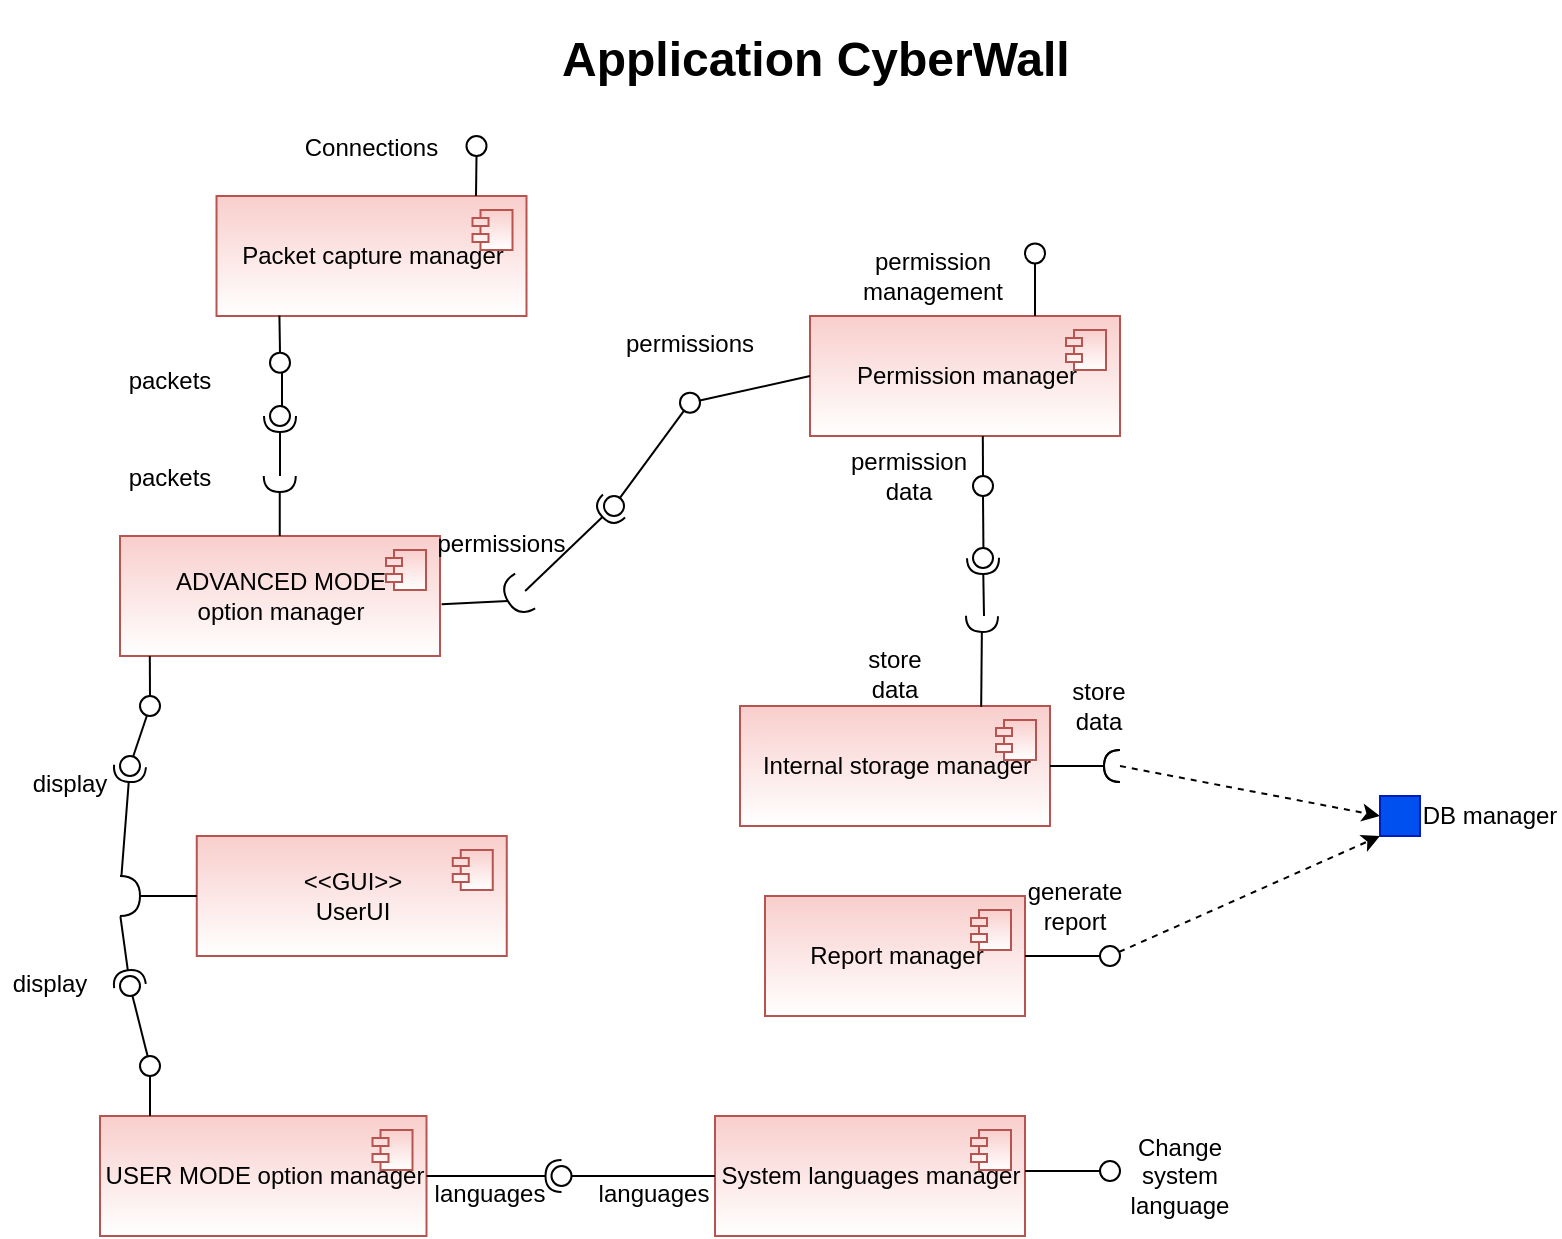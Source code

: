 <mxfile version="16.5.1" type="device"><diagram id="GHv2dTqHt442eDiHpuWy" name="‫עמוד-1‬"><mxGraphModel dx="1038" dy="649" grid="1" gridSize="10" guides="1" tooltips="1" connect="1" arrows="1" fold="1" page="1" pageScale="1" pageWidth="827" pageHeight="1169" math="0" shadow="0"><root><mxCell id="0"/><mxCell id="1" parent="0"/><mxCell id="qA4l55db-p3GErsiSewI-2" value="&lt;h1&gt;Application CyberWall&lt;/h1&gt;" style="text;html=1;strokeColor=none;fillColor=none;spacing=5;spacingTop=-20;whiteSpace=wrap;overflow=hidden;rounded=0;" parent="1" vertex="1"><mxGeometry x="375.75" y="40" width="330" height="40" as="geometry"/></mxCell><mxCell id="qA4l55db-p3GErsiSewI-26" value="Report manager" style="html=1;dropTarget=0;fillColor=#f8cecc;strokeColor=#b85450;gradientColor=#ffffff;" parent="1" vertex="1"><mxGeometry x="482.5" y="478" width="130" height="60" as="geometry"/></mxCell><mxCell id="qA4l55db-p3GErsiSewI-27" value="" style="shape=module;jettyWidth=8;jettyHeight=4;fillColor=#f8cecc;strokeColor=#b85450;gradientColor=#ffffff;" parent="qA4l55db-p3GErsiSewI-26" vertex="1"><mxGeometry x="1" width="20" height="20" relative="1" as="geometry"><mxPoint x="-27" y="7" as="offset"/></mxGeometry></mxCell><mxCell id="qA4l55db-p3GErsiSewI-30" value="&lt;span&gt;USER MODE option manager&lt;/span&gt;" style="html=1;dropTarget=0;fillColor=#f8cecc;strokeColor=#b85450;gradientColor=#ffffff;" parent="1" vertex="1"><mxGeometry x="150" y="588" width="163.25" height="60" as="geometry"/></mxCell><mxCell id="qA4l55db-p3GErsiSewI-31" value="" style="shape=module;jettyWidth=8;jettyHeight=4;fillColor=#f8cecc;strokeColor=#b85450;gradientColor=#ffffff;" parent="qA4l55db-p3GErsiSewI-30" vertex="1"><mxGeometry x="1" width="20" height="20" relative="1" as="geometry"><mxPoint x="-27" y="7" as="offset"/></mxGeometry></mxCell><mxCell id="qA4l55db-p3GErsiSewI-32" value="System languages manager" style="html=1;dropTarget=0;fillColor=#f8cecc;strokeColor=#b85450;gradientColor=#ffffff;" parent="1" vertex="1"><mxGeometry x="457.5" y="588" width="155" height="60" as="geometry"/></mxCell><mxCell id="qA4l55db-p3GErsiSewI-33" value="" style="shape=module;jettyWidth=8;jettyHeight=4;fillColor=#f8cecc;strokeColor=#b85450;gradientColor=#ffffff;" parent="qA4l55db-p3GErsiSewI-32" vertex="1"><mxGeometry x="1" width="20" height="20" relative="1" as="geometry"><mxPoint x="-27" y="7" as="offset"/></mxGeometry></mxCell><mxCell id="qA4l55db-p3GErsiSewI-34" value="&lt;span&gt;ADVANCED MODE &lt;br&gt;option manager&lt;/span&gt;" style="html=1;dropTarget=0;fillColor=#f8cecc;strokeColor=#b85450;gradientColor=#ffffff;" parent="1" vertex="1"><mxGeometry x="160" y="298" width="160" height="60" as="geometry"/></mxCell><mxCell id="qA4l55db-p3GErsiSewI-35" value="" style="shape=module;jettyWidth=8;jettyHeight=4;fillColor=#f8cecc;strokeColor=#b85450;gradientColor=#ffffff;" parent="qA4l55db-p3GErsiSewI-34" vertex="1"><mxGeometry x="1" width="20" height="20" relative="1" as="geometry"><mxPoint x="-27" y="7" as="offset"/></mxGeometry></mxCell><mxCell id="qA4l55db-p3GErsiSewI-36" value="&amp;lt;&amp;lt;GUI&amp;gt;&amp;gt;&lt;br&gt;UserUI" style="html=1;dropTarget=0;fillColor=#f8cecc;strokeColor=#b85450;gradientColor=#ffffff;" parent="1" vertex="1"><mxGeometry x="198.38" y="448" width="155" height="60" as="geometry"/></mxCell><mxCell id="qA4l55db-p3GErsiSewI-37" value="" style="shape=module;jettyWidth=8;jettyHeight=4;fillColor=#f8cecc;strokeColor=#b85450;gradientColor=#ffffff;" parent="qA4l55db-p3GErsiSewI-36" vertex="1"><mxGeometry x="1" width="20" height="20" relative="1" as="geometry"><mxPoint x="-27" y="7" as="offset"/></mxGeometry></mxCell><mxCell id="qA4l55db-p3GErsiSewI-38" value="Permission manager" style="html=1;dropTarget=0;fillColor=#f8cecc;strokeColor=#b85450;gradientColor=#ffffff;" parent="1" vertex="1"><mxGeometry x="505" y="188" width="155" height="60" as="geometry"/></mxCell><mxCell id="qA4l55db-p3GErsiSewI-39" value="" style="shape=module;jettyWidth=8;jettyHeight=4;fillColor=#f8cecc;strokeColor=#b85450;gradientColor=#ffffff;" parent="qA4l55db-p3GErsiSewI-38" vertex="1"><mxGeometry x="1" width="20" height="20" relative="1" as="geometry"><mxPoint x="-27" y="7" as="offset"/></mxGeometry></mxCell><mxCell id="qA4l55db-p3GErsiSewI-40" value="Packet capture manager" style="html=1;dropTarget=0;fillColor=#f8cecc;strokeColor=#b85450;gradientColor=#ffffff;" parent="1" vertex="1"><mxGeometry x="208.25" y="128" width="155" height="60" as="geometry"/></mxCell><mxCell id="qA4l55db-p3GErsiSewI-41" value="" style="shape=module;jettyWidth=8;jettyHeight=4;fillColor=#f8cecc;strokeColor=#b85450;gradientColor=#ffffff;" parent="qA4l55db-p3GErsiSewI-40" vertex="1"><mxGeometry x="1" width="20" height="20" relative="1" as="geometry"><mxPoint x="-27" y="7" as="offset"/></mxGeometry></mxCell><mxCell id="qA4l55db-p3GErsiSewI-42" value="Internal storage manager" style="html=1;dropTarget=0;fillColor=#f8cecc;strokeColor=#b85450;gradientColor=#ffffff;" parent="1" vertex="1"><mxGeometry x="470" y="383" width="155" height="60" as="geometry"/></mxCell><mxCell id="qA4l55db-p3GErsiSewI-43" value="" style="shape=module;jettyWidth=8;jettyHeight=4;fillColor=#f8cecc;strokeColor=#b85450;gradientColor=#ffffff;" parent="qA4l55db-p3GErsiSewI-42" vertex="1"><mxGeometry x="1" width="20" height="20" relative="1" as="geometry"><mxPoint x="-27" y="7" as="offset"/></mxGeometry></mxCell><mxCell id="qA4l55db-p3GErsiSewI-44" value="&#10;Connections&#10; " style="text;align=center;fontStyle=0;verticalAlign=middle;spacingLeft=3;spacingRight=3;strokeColor=none;rotatable=0;points=[[0,0.5],[1,0.5]];portConstraint=eastwest;" parent="1" vertex="1"><mxGeometry x="250.75" y="90" width="70" height="26" as="geometry"/></mxCell><mxCell id="qA4l55db-p3GErsiSewI-45" value="" style="rounded=0;orthogonalLoop=1;jettySize=auto;html=1;endArrow=none;endFill=0;sketch=0;sourcePerimeterSpacing=0;targetPerimeterSpacing=0;exitX=0;exitY=0.5;exitDx=0;exitDy=0;" parent="1" source="qA4l55db-p3GErsiSewI-32" target="qA4l55db-p3GErsiSewI-47" edge="1"><mxGeometry relative="1" as="geometry"><mxPoint x="313.25" y="618" as="sourcePoint"/></mxGeometry></mxCell><mxCell id="qA4l55db-p3GErsiSewI-46" value="" style="rounded=0;orthogonalLoop=1;jettySize=auto;html=1;endArrow=halfCircle;endFill=0;entryX=0.5;entryY=0.5;endSize=6;strokeWidth=1;sketch=0;exitX=1;exitY=0.5;exitDx=0;exitDy=0;" parent="1" source="qA4l55db-p3GErsiSewI-30" target="qA4l55db-p3GErsiSewI-47" edge="1"><mxGeometry relative="1" as="geometry"><mxPoint x="395.75" y="618" as="sourcePoint"/></mxGeometry></mxCell><mxCell id="qA4l55db-p3GErsiSewI-47" value="" style="ellipse;whiteSpace=wrap;html=1;align=center;aspect=fixed;resizable=0;points=[];outlineConnect=0;sketch=0;" parent="1" vertex="1"><mxGeometry x="375.75" y="613" width="10" height="10" as="geometry"/></mxCell><mxCell id="qA4l55db-p3GErsiSewI-48" value="" style="endArrow=none;html=1;rounded=0;entryX=1;entryY=0.5;entryDx=0;entryDy=0;entryPerimeter=0;exitX=0;exitY=0.5;exitDx=0;exitDy=0;" parent="1" source="qA4l55db-p3GErsiSewI-36" target="qA4l55db-p3GErsiSewI-49" edge="1"><mxGeometry width="50" height="50" relative="1" as="geometry"><mxPoint x="165.84" y="448.0" as="sourcePoint"/><mxPoint x="410" y="465.32" as="targetPoint"/></mxGeometry></mxCell><mxCell id="qA4l55db-p3GErsiSewI-49" value="" style="shape=requiredInterface;html=1;verticalLabelPosition=bottom;sketch=0;rotation=-180;direction=west;" parent="1" vertex="1"><mxGeometry x="160" y="468" width="10" height="20" as="geometry"/></mxCell><mxCell id="qA4l55db-p3GErsiSewI-50" value="" style="ellipse;whiteSpace=wrap;html=1;align=center;aspect=fixed;resizable=0;points=[];outlineConnect=0;sketch=0;" parent="1" vertex="1"><mxGeometry x="170" y="378" width="10" height="10" as="geometry"/></mxCell><mxCell id="qA4l55db-p3GErsiSewI-51" value="" style="rounded=0;orthogonalLoop=1;jettySize=auto;html=1;endArrow=none;endFill=0;sketch=0;sourcePerimeterSpacing=0;exitX=0.322;exitY=1.005;exitDx=0;exitDy=0;exitPerimeter=0;" parent="1" target="qA4l55db-p3GErsiSewI-50" edge="1"><mxGeometry relative="1" as="geometry"><mxPoint x="174.91" y="358" as="sourcePoint"/><mxPoint x="175" y="397.7" as="targetPoint"/></mxGeometry></mxCell><mxCell id="qA4l55db-p3GErsiSewI-52" value="" style="rounded=0;orthogonalLoop=1;jettySize=auto;html=1;endArrow=none;endFill=0;sketch=0;sourcePerimeterSpacing=0;targetPerimeterSpacing=0;" parent="1" source="qA4l55db-p3GErsiSewI-50" target="qA4l55db-p3GErsiSewI-54" edge="1"><mxGeometry relative="1" as="geometry"><mxPoint x="300" y="413" as="sourcePoint"/></mxGeometry></mxCell><mxCell id="qA4l55db-p3GErsiSewI-53" value="" style="rounded=0;orthogonalLoop=1;jettySize=auto;html=1;endArrow=halfCircle;endFill=0;entryX=0.5;entryY=0.5;endSize=6;strokeWidth=1;sketch=0;exitX=0.07;exitY=0.007;exitDx=0;exitDy=0;exitPerimeter=0;" parent="1" source="qA4l55db-p3GErsiSewI-49" target="qA4l55db-p3GErsiSewI-54" edge="1"><mxGeometry relative="1" as="geometry"><mxPoint x="340" y="413" as="sourcePoint"/></mxGeometry></mxCell><mxCell id="qA4l55db-p3GErsiSewI-54" value="" style="ellipse;whiteSpace=wrap;html=1;align=center;aspect=fixed;resizable=0;points=[];outlineConnect=0;sketch=0;" parent="1" vertex="1"><mxGeometry x="160" y="408" width="10" height="10" as="geometry"/></mxCell><mxCell id="qA4l55db-p3GErsiSewI-55" value="" style="rounded=0;orthogonalLoop=1;jettySize=auto;html=1;endArrow=none;endFill=0;sketch=0;sourcePerimeterSpacing=0;targetPerimeterSpacing=0;" parent="1" source="qA4l55db-p3GErsiSewI-59" target="qA4l55db-p3GErsiSewI-57" edge="1"><mxGeometry relative="1" as="geometry"><mxPoint x="100" y="488" as="sourcePoint"/></mxGeometry></mxCell><mxCell id="qA4l55db-p3GErsiSewI-56" value="" style="rounded=0;orthogonalLoop=1;jettySize=auto;html=1;endArrow=halfCircle;endFill=0;entryX=0.5;entryY=0.5;endSize=6;strokeWidth=1;sketch=0;exitX=0.02;exitY=1.012;exitDx=0;exitDy=0;exitPerimeter=0;" parent="1" source="qA4l55db-p3GErsiSewI-49" target="qA4l55db-p3GErsiSewI-57" edge="1"><mxGeometry relative="1" as="geometry"><mxPoint x="410" y="303" as="sourcePoint"/></mxGeometry></mxCell><mxCell id="qA4l55db-p3GErsiSewI-57" value="" style="ellipse;whiteSpace=wrap;html=1;align=center;aspect=fixed;resizable=0;points=[];outlineConnect=0;sketch=0;" parent="1" vertex="1"><mxGeometry x="160" y="518" width="10" height="10" as="geometry"/></mxCell><mxCell id="qA4l55db-p3GErsiSewI-58" value="" style="rounded=0;orthogonalLoop=1;jettySize=auto;html=1;endArrow=none;endFill=0;sketch=0;sourcePerimeterSpacing=0;targetPerimeterSpacing=0;" parent="1" target="qA4l55db-p3GErsiSewI-59" edge="1"><mxGeometry relative="1" as="geometry"><mxPoint x="175" y="588" as="sourcePoint"/></mxGeometry></mxCell><mxCell id="qA4l55db-p3GErsiSewI-59" value="" style="ellipse;whiteSpace=wrap;html=1;align=center;aspect=fixed;resizable=0;points=[];outlineConnect=0;sketch=0;" parent="1" vertex="1"><mxGeometry x="170" y="558" width="10" height="10" as="geometry"/></mxCell><mxCell id="qA4l55db-p3GErsiSewI-60" value="" style="endArrow=none;html=1;rounded=0;entryX=1;entryY=0.5;entryDx=0;entryDy=0;entryPerimeter=0;exitX=1.005;exitY=0.569;exitDx=0;exitDy=0;exitPerimeter=0;" parent="1" source="qA4l55db-p3GErsiSewI-34" target="qA4l55db-p3GErsiSewI-62" edge="1"><mxGeometry width="50" height="50" relative="1" as="geometry"><mxPoint x="375" y="308.84" as="sourcePoint"/><mxPoint x="620" y="326.16" as="targetPoint"/></mxGeometry></mxCell><mxCell id="qA4l55db-p3GErsiSewI-61" style="edgeStyle=orthogonalEdgeStyle;rounded=0;orthogonalLoop=1;jettySize=auto;html=1;endArrow=diamond;endFill=1;" parent="1" edge="1"><mxGeometry relative="1" as="geometry"><mxPoint x="363.143" y="328.048" as="targetPoint"/><mxPoint x="363" y="328" as="sourcePoint"/></mxGeometry></mxCell><mxCell id="qA4l55db-p3GErsiSewI-62" value="" style="shape=requiredInterface;html=1;verticalLabelPosition=bottom;sketch=0;rotation=-30;direction=west;" parent="1" vertex="1"><mxGeometry x="353.25" y="318.0" width="10" height="20" as="geometry"/></mxCell><mxCell id="qA4l55db-p3GErsiSewI-63" value="" style="rounded=0;orthogonalLoop=1;jettySize=auto;html=1;endArrow=none;endFill=0;sketch=0;sourcePerimeterSpacing=0;targetPerimeterSpacing=0;" parent="1" source="qA4l55db-p3GErsiSewI-67" target="qA4l55db-p3GErsiSewI-65" edge="1"><mxGeometry relative="1" as="geometry"><mxPoint x="431.62" y="328" as="sourcePoint"/></mxGeometry></mxCell><mxCell id="qA4l55db-p3GErsiSewI-64" value="" style="rounded=0;orthogonalLoop=1;jettySize=auto;html=1;endArrow=halfCircle;endFill=0;entryX=0.5;entryY=0.5;endSize=6;strokeWidth=1;sketch=0;exitX=0;exitY=0.5;exitDx=0;exitDy=0;exitPerimeter=0;" parent="1" source="qA4l55db-p3GErsiSewI-62" target="qA4l55db-p3GErsiSewI-65" edge="1"><mxGeometry relative="1" as="geometry"><mxPoint x="310" y="273" as="sourcePoint"/></mxGeometry></mxCell><mxCell id="qA4l55db-p3GErsiSewI-65" value="" style="ellipse;whiteSpace=wrap;html=1;align=center;aspect=fixed;resizable=0;points=[];outlineConnect=0;sketch=0;" parent="1" vertex="1"><mxGeometry x="402" y="278" width="10" height="10" as="geometry"/></mxCell><mxCell id="qA4l55db-p3GErsiSewI-66" value="" style="rounded=0;orthogonalLoop=1;jettySize=auto;html=1;endArrow=none;endFill=0;sketch=0;sourcePerimeterSpacing=0;targetPerimeterSpacing=0;exitX=0;exitY=0.5;exitDx=0;exitDy=0;" parent="1" source="qA4l55db-p3GErsiSewI-38" target="qA4l55db-p3GErsiSewI-67" edge="1"><mxGeometry relative="1" as="geometry"><mxPoint x="435" y="353" as="sourcePoint"/></mxGeometry></mxCell><mxCell id="qA4l55db-p3GErsiSewI-67" value="" style="ellipse;whiteSpace=wrap;html=1;align=center;aspect=fixed;resizable=0;points=[];outlineConnect=0;sketch=0;" parent="1" vertex="1"><mxGeometry x="440" y="226.32" width="10" height="10" as="geometry"/></mxCell><mxCell id="qA4l55db-p3GErsiSewI-69" value="" style="rounded=0;orthogonalLoop=1;jettySize=auto;html=1;endArrow=halfCircle;endFill=0;endSize=6;strokeWidth=1;sketch=0;exitX=1;exitY=0.5;exitDx=0;exitDy=0;" parent="1" source="qA4l55db-p3GErsiSewI-42" edge="1"><mxGeometry relative="1" as="geometry"><mxPoint x="654.445" y="447.58" as="sourcePoint"/><mxPoint x="660" y="413" as="targetPoint"/></mxGeometry></mxCell><mxCell id="qA4l55db-p3GErsiSewI-71" value="" style="endArrow=classic;html=1;rounded=0;dashed=1;entryX=0;entryY=0.5;entryDx=0;entryDy=0;" parent="1" target="qA4l55db-p3GErsiSewI-114" edge="1"><mxGeometry width="50" height="50" relative="1" as="geometry"><mxPoint x="660" y="413" as="sourcePoint"/><mxPoint x="740" y="413" as="targetPoint"/></mxGeometry></mxCell><mxCell id="qA4l55db-p3GErsiSewI-72" value="" style="rounded=0;orthogonalLoop=1;jettySize=auto;html=1;endArrow=none;endFill=0;sketch=0;sourcePerimeterSpacing=0;targetPerimeterSpacing=0;exitX=1;exitY=0.5;exitDx=0;exitDy=0;" parent="1" source="qA4l55db-p3GErsiSewI-26" target="qA4l55db-p3GErsiSewI-73" edge="1"><mxGeometry relative="1" as="geometry"><mxPoint x="690" y="493" as="sourcePoint"/><mxPoint x="645" y="492.7" as="targetPoint"/></mxGeometry></mxCell><mxCell id="qA4l55db-p3GErsiSewI-73" value="" style="ellipse;whiteSpace=wrap;html=1;align=center;aspect=fixed;resizable=0;points=[];outlineConnect=0;sketch=0;" parent="1" vertex="1"><mxGeometry x="650" y="503" width="10" height="10" as="geometry"/></mxCell><mxCell id="qA4l55db-p3GErsiSewI-77" value="store data" style="text;html=1;strokeColor=none;fillColor=none;align=center;verticalAlign=middle;whiteSpace=wrap;rounded=0;" parent="1" vertex="1"><mxGeometry x="625" y="363" width="48.75" height="40" as="geometry"/></mxCell><mxCell id="qA4l55db-p3GErsiSewI-79" value="permission data" style="text;html=1;strokeColor=none;fillColor=none;align=center;verticalAlign=middle;whiteSpace=wrap;rounded=0;" parent="1" vertex="1"><mxGeometry x="529.5" y="248.0" width="48.75" height="40" as="geometry"/></mxCell><mxCell id="qA4l55db-p3GErsiSewI-80" value="store data" style="text;html=1;strokeColor=none;fillColor=none;align=center;verticalAlign=middle;whiteSpace=wrap;rounded=0;" parent="1" vertex="1"><mxGeometry x="523.13" y="346.7" width="48.75" height="40" as="geometry"/></mxCell><mxCell id="qA4l55db-p3GErsiSewI-81" value="" style="rounded=0;orthogonalLoop=1;jettySize=auto;html=1;endArrow=none;endFill=0;sketch=0;sourcePerimeterSpacing=0;targetPerimeterSpacing=0;exitX=0.5;exitY=0;exitDx=0;exitDy=0;" parent="1" target="qA4l55db-p3GErsiSewI-82" edge="1"><mxGeometry relative="1" as="geometry"><mxPoint x="617.5" y="188" as="sourcePoint"/><mxPoint x="620" y="142.7" as="targetPoint"/></mxGeometry></mxCell><mxCell id="qA4l55db-p3GErsiSewI-82" value="" style="ellipse;whiteSpace=wrap;html=1;align=center;aspect=fixed;resizable=0;points=[];outlineConnect=0;sketch=0;" parent="1" vertex="1"><mxGeometry x="612.5" y="151.7" width="10" height="10" as="geometry"/></mxCell><mxCell id="qA4l55db-p3GErsiSewI-83" value="permission&lt;br&gt;management" style="text;html=1;strokeColor=none;fillColor=none;align=center;verticalAlign=middle;whiteSpace=wrap;rounded=0;" parent="1" vertex="1"><mxGeometry x="529.5" y="148" width="72.5" height="40" as="geometry"/></mxCell><mxCell id="qA4l55db-p3GErsiSewI-84" value="display" style="text;align=center;fontStyle=0;verticalAlign=middle;spacingLeft=3;spacingRight=3;strokeColor=none;rotatable=0;points=[[0,0.5],[1,0.5]];portConstraint=eastwest;" parent="1" vertex="1"><mxGeometry x="110" y="408" width="50" height="26" as="geometry"/></mxCell><mxCell id="qA4l55db-p3GErsiSewI-85" value="display" style="text;align=center;fontStyle=0;verticalAlign=middle;spacingLeft=3;spacingRight=3;strokeColor=none;rotatable=0;points=[[0,0.5],[1,0.5]];portConstraint=eastwest;" parent="1" vertex="1"><mxGeometry x="100" y="508" width="50" height="26" as="geometry"/></mxCell><mxCell id="qA4l55db-p3GErsiSewI-86" value="languages" style="text;align=center;fontStyle=0;verticalAlign=middle;spacingLeft=3;spacingRight=3;strokeColor=none;rotatable=0;points=[[0,0.5],[1,0.5]];portConstraint=eastwest;" parent="1" vertex="1"><mxGeometry x="320" y="613" width="50" height="26" as="geometry"/></mxCell><mxCell id="qA4l55db-p3GErsiSewI-87" value="languages" style="text;align=center;fontStyle=0;verticalAlign=middle;spacingLeft=3;spacingRight=3;strokeColor=none;rotatable=0;points=[[0,0.5],[1,0.5]];portConstraint=eastwest;" parent="1" vertex="1"><mxGeometry x="402" y="613" width="50" height="26" as="geometry"/></mxCell><mxCell id="qA4l55db-p3GErsiSewI-88" value="" style="rounded=0;orthogonalLoop=1;jettySize=auto;html=1;endArrow=none;endFill=0;sketch=0;sourcePerimeterSpacing=0;targetPerimeterSpacing=0;" parent="1" target="qA4l55db-p3GErsiSewI-89" edge="1"><mxGeometry relative="1" as="geometry"><mxPoint x="338" y="128" as="sourcePoint"/><mxPoint x="307" y="11.62" as="targetPoint"/></mxGeometry></mxCell><mxCell id="qA4l55db-p3GErsiSewI-89" value="" style="ellipse;whiteSpace=wrap;html=1;align=center;aspect=fixed;resizable=0;points=[];outlineConnect=0;sketch=0;" parent="1" vertex="1"><mxGeometry x="333.25" y="98.0" width="10" height="10" as="geometry"/></mxCell><mxCell id="qA4l55db-p3GErsiSewI-90" value="" style="rounded=0;orthogonalLoop=1;jettySize=auto;html=1;endArrow=none;endFill=0;sketch=0;sourcePerimeterSpacing=0;targetPerimeterSpacing=0;exitX=1;exitY=0.5;exitDx=0;exitDy=0;" parent="1" target="qA4l55db-p3GErsiSewI-91" edge="1"><mxGeometry relative="1" as="geometry"><mxPoint x="612.5" y="615.5" as="sourcePoint"/><mxPoint x="645" y="600.2" as="targetPoint"/></mxGeometry></mxCell><mxCell id="qA4l55db-p3GErsiSewI-91" value="" style="ellipse;whiteSpace=wrap;html=1;align=center;aspect=fixed;resizable=0;points=[];outlineConnect=0;sketch=0;" parent="1" vertex="1"><mxGeometry x="650" y="610.5" width="10" height="10" as="geometry"/></mxCell><mxCell id="qA4l55db-p3GErsiSewI-92" value="Change system language" style="text;html=1;strokeColor=none;fillColor=none;align=center;verticalAlign=middle;whiteSpace=wrap;rounded=0;" parent="1" vertex="1"><mxGeometry x="660" y="600.5" width="60" height="35" as="geometry"/></mxCell><mxCell id="qA4l55db-p3GErsiSewI-93" value="packets" style="text;align=center;fontStyle=0;verticalAlign=middle;spacingLeft=3;spacingRight=3;strokeColor=none;rotatable=0;points=[[0,0.5],[1,0.5]];portConstraint=eastwest;" parent="1" vertex="1"><mxGeometry x="160" y="206.32" width="50" height="26" as="geometry"/></mxCell><mxCell id="qA4l55db-p3GErsiSewI-94" value="permissions" style="text;align=center;fontStyle=0;verticalAlign=middle;spacingLeft=3;spacingRight=3;strokeColor=none;rotatable=0;points=[[0,0.5],[1,0.5]];portConstraint=eastwest;" parent="1" vertex="1"><mxGeometry x="325.75" y="288" width="50" height="26" as="geometry"/></mxCell><mxCell id="qA4l55db-p3GErsiSewI-95" value="packets" style="text;align=center;fontStyle=0;verticalAlign=middle;spacingLeft=3;spacingRight=3;strokeColor=none;rotatable=0;points=[[0,0.5],[1,0.5]];portConstraint=eastwest;" parent="1" vertex="1"><mxGeometry x="160" y="255" width="50" height="26" as="geometry"/></mxCell><mxCell id="qA4l55db-p3GErsiSewI-96" value="permissions" style="text;align=center;fontStyle=0;verticalAlign=middle;spacingLeft=3;spacingRight=3;strokeColor=none;rotatable=0;points=[[0,0.5],[1,0.5]];portConstraint=eastwest;" parent="1" vertex="1"><mxGeometry x="420" y="188" width="50" height="26" as="geometry"/></mxCell><mxCell id="qA4l55db-p3GErsiSewI-97" value="" style="rounded=0;orthogonalLoop=1;jettySize=auto;html=1;endArrow=none;endFill=0;sketch=0;sourcePerimeterSpacing=0;targetPerimeterSpacing=0;" parent="1" edge="1"><mxGeometry relative="1" as="geometry"><mxPoint x="241" y="216.32" as="sourcePoint"/><mxPoint x="241" y="233" as="targetPoint"/></mxGeometry></mxCell><mxCell id="qA4l55db-p3GErsiSewI-98" value="" style="rounded=0;orthogonalLoop=1;jettySize=auto;html=1;endArrow=halfCircle;endFill=0;entryX=0.5;entryY=0.5;endSize=6;strokeWidth=1;sketch=0;exitX=0.5;exitY=0;exitDx=0;exitDy=0;" parent="1" target="qA4l55db-p3GErsiSewI-99" edge="1"><mxGeometry relative="1" as="geometry"><mxPoint x="240" y="268" as="sourcePoint"/></mxGeometry></mxCell><mxCell id="qA4l55db-p3GErsiSewI-99" value="" style="ellipse;whiteSpace=wrap;html=1;align=center;aspect=fixed;resizable=0;points=[];outlineConnect=0;sketch=0;" parent="1" vertex="1"><mxGeometry x="235" y="233" width="10" height="10" as="geometry"/></mxCell><mxCell id="qA4l55db-p3GErsiSewI-100" value="" style="rounded=0;orthogonalLoop=1;jettySize=auto;html=1;endArrow=halfCircle;endFill=0;entryX=0.5;entryY=0.5;endSize=6;strokeWidth=1;sketch=0;exitX=0.5;exitY=0;exitDx=0;exitDy=0;" parent="1" edge="1"><mxGeometry relative="1" as="geometry"><mxPoint x="239.88" y="298" as="sourcePoint"/><mxPoint x="239.88" y="268" as="targetPoint"/></mxGeometry></mxCell><mxCell id="qA4l55db-p3GErsiSewI-101" value="" style="rounded=0;orthogonalLoop=1;jettySize=auto;html=1;endArrow=none;endFill=0;sketch=0;sourcePerimeterSpacing=0;targetPerimeterSpacing=0;exitX=0.203;exitY=0.996;exitDx=0;exitDy=0;exitPerimeter=0;" parent="1" source="qA4l55db-p3GErsiSewI-40" target="qA4l55db-p3GErsiSewI-102" edge="1"><mxGeometry relative="1" as="geometry"><mxPoint x="240" y="189" as="sourcePoint"/></mxGeometry></mxCell><mxCell id="qA4l55db-p3GErsiSewI-102" value="" style="ellipse;whiteSpace=wrap;html=1;align=center;aspect=fixed;resizable=0;points=[];outlineConnect=0;sketch=0;" parent="1" vertex="1"><mxGeometry x="235" y="206.32" width="10" height="10" as="geometry"/></mxCell><mxCell id="qA4l55db-p3GErsiSewI-103" value="" style="rounded=0;orthogonalLoop=1;jettySize=auto;html=1;endArrow=halfCircle;endFill=0;endSize=6;strokeWidth=1;sketch=0;exitX=1;exitY=0.5;exitDx=0;exitDy=0;" parent="1" edge="1"><mxGeometry relative="1" as="geometry"><mxPoint x="625" y="413" as="sourcePoint"/><mxPoint x="660" y="413" as="targetPoint"/></mxGeometry></mxCell><mxCell id="qA4l55db-p3GErsiSewI-105" value="" style="endArrow=classic;html=1;rounded=0;dashed=1;entryX=0;entryY=1;entryDx=0;entryDy=0;" parent="1" source="qA4l55db-p3GErsiSewI-73" target="qA4l55db-p3GErsiSewI-114" edge="1"><mxGeometry width="50" height="50" relative="1" as="geometry"><mxPoint x="665.91" y="507.053" as="sourcePoint"/><mxPoint x="816" y="478" as="targetPoint"/></mxGeometry></mxCell><mxCell id="qA4l55db-p3GErsiSewI-106" value="generate&lt;br&gt;report" style="text;html=1;strokeColor=none;fillColor=none;align=center;verticalAlign=middle;whiteSpace=wrap;rounded=0;" parent="1" vertex="1"><mxGeometry x="612.5" y="463" width="48.75" height="40" as="geometry"/></mxCell><mxCell id="qA4l55db-p3GErsiSewI-108" value="" style="rounded=0;orthogonalLoop=1;jettySize=auto;html=1;endArrow=none;endFill=0;sketch=0;sourcePerimeterSpacing=0;targetPerimeterSpacing=0;" parent="1" source="qA4l55db-p3GErsiSewI-112" edge="1"><mxGeometry relative="1" as="geometry"><mxPoint x="593" y="278" as="sourcePoint"/><mxPoint x="591.716" y="304.005" as="targetPoint"/></mxGeometry></mxCell><mxCell id="qA4l55db-p3GErsiSewI-109" value="" style="rounded=0;orthogonalLoop=1;jettySize=auto;html=1;endArrow=halfCircle;endFill=0;entryX=0.5;entryY=0.5;endSize=6;strokeWidth=1;sketch=0;" parent="1" edge="1"><mxGeometry relative="1" as="geometry"><mxPoint x="592" y="338" as="sourcePoint"/><mxPoint x="591.5" y="309" as="targetPoint"/></mxGeometry></mxCell><mxCell id="qA4l55db-p3GErsiSewI-110" value="" style="ellipse;whiteSpace=wrap;html=1;align=center;aspect=fixed;resizable=0;points=[];outlineConnect=0;sketch=0;" parent="1" vertex="1"><mxGeometry x="586.5" y="304" width="10" height="10" as="geometry"/></mxCell><mxCell id="qA4l55db-p3GErsiSewI-111" value="" style="rounded=0;orthogonalLoop=1;jettySize=auto;html=1;endArrow=halfCircle;endFill=0;endSize=6;strokeWidth=1;sketch=0;exitX=0.778;exitY=0.006;exitDx=0;exitDy=0;exitPerimeter=0;" parent="1" source="qA4l55db-p3GErsiSewI-42" edge="1"><mxGeometry relative="1" as="geometry"><mxPoint x="603" y="348.0" as="sourcePoint"/><mxPoint x="591" y="338" as="targetPoint"/></mxGeometry></mxCell><mxCell id="qA4l55db-p3GErsiSewI-112" value="" style="ellipse;whiteSpace=wrap;html=1;align=center;aspect=fixed;resizable=0;points=[];outlineConnect=0;sketch=0;" parent="1" vertex="1"><mxGeometry x="586.5" y="268" width="10" height="10" as="geometry"/></mxCell><mxCell id="qA4l55db-p3GErsiSewI-113" value="" style="rounded=0;orthogonalLoop=1;jettySize=auto;html=1;endArrow=none;endFill=0;sketch=0;sourcePerimeterSpacing=0;exitX=0.322;exitY=1.005;exitDx=0;exitDy=0;exitPerimeter=0;" parent="1" target="qA4l55db-p3GErsiSewI-112" edge="1"><mxGeometry relative="1" as="geometry"><mxPoint x="591.41" y="248.0" as="sourcePoint"/><mxPoint x="591.5" y="287.7" as="targetPoint"/></mxGeometry></mxCell><mxCell id="qA4l55db-p3GErsiSewI-114" value="" style="whiteSpace=wrap;html=1;aspect=fixed;fillColor=#0050ef;strokeColor=#001DBC;fontColor=#ffffff;" parent="1" vertex="1"><mxGeometry x="790" y="428" width="20" height="20" as="geometry"/></mxCell><mxCell id="qA4l55db-p3GErsiSewI-115" value="&lt;span&gt;DB manager&lt;/span&gt;" style="text;html=1;strokeColor=none;fillColor=none;align=center;verticalAlign=middle;whiteSpace=wrap;rounded=0;" parent="1" vertex="1"><mxGeometry x="810" y="423" width="70" height="30" as="geometry"/></mxCell></root></mxGraphModel></diagram></mxfile>